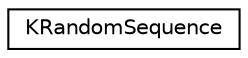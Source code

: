 digraph "Graphical Class Hierarchy"
{
  edge [fontname="Helvetica",fontsize="10",labelfontname="Helvetica",labelfontsize="10"];
  node [fontname="Helvetica",fontsize="10",shape=record];
  rankdir="LR";
  Node0 [label="KRandomSequence",height=0.2,width=0.4,color="black", fillcolor="white", style="filled",URL="$classKRandomSequence.html",tooltip="A class to create a pseudo-random sequence. "];
}
